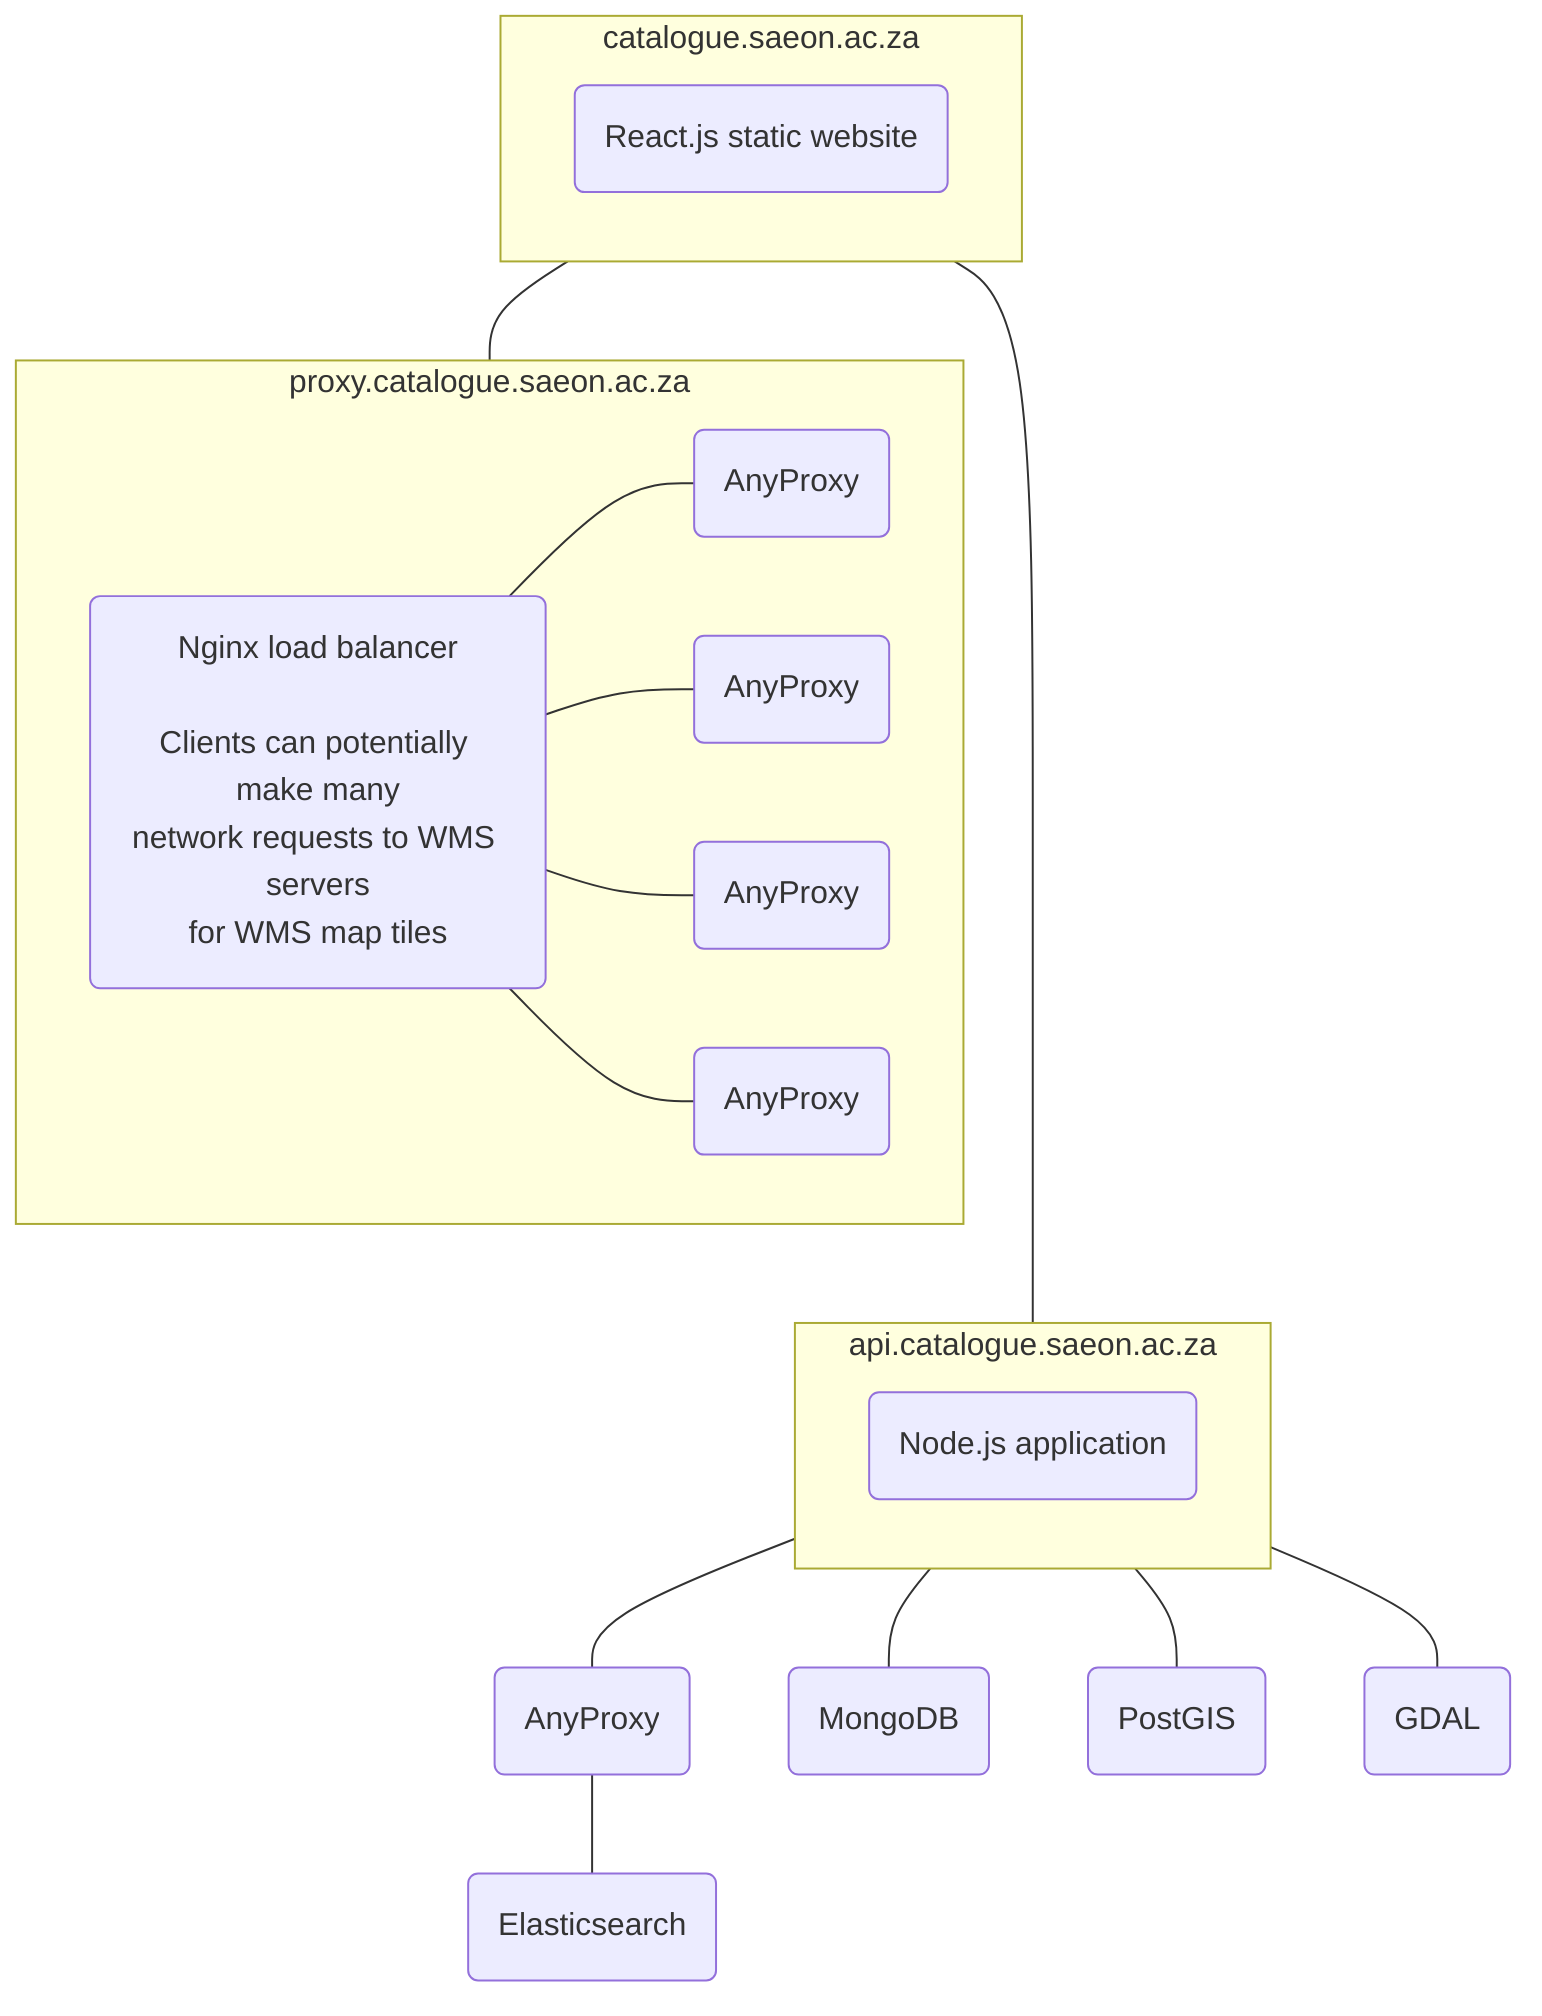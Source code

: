 flowchart TD
  subgraph client ["catalogue.saeon.ac.za"]
      _client("React.js static website")
  end
  subgraph api ["api.catalogue.saeon.ac.za"]
      _api("Node.js application")
  end
  subgraph public_proxy ["proxy.catalogue.saeon.ac.za"]
      _nginx("Nginx load balancer<br /><br />Clients can potentially make many<br/>network requests to WMS servers<br />for WMS map tiles")
      _nginx --- _proxy_2("AnyProxy")
      _nginx --- _proxy_3("AnyProxy")
      _nginx --- _proxy_4("AnyProxy")
      _nginx --- _proxy_5("AnyProxy")
  end
  internal_proxy("AnyProxy")
  mongo("MongoDB")
  postgis("PostGIS")
  gdal("GDAL")
  elasticsearch("Elasticsearch")

  
  client ---- api
  client --- public_proxy

  api --- internal_proxy
  api --- mongo
  api --- gdal
  api --- postgis

  internal_proxy --- elasticsearch